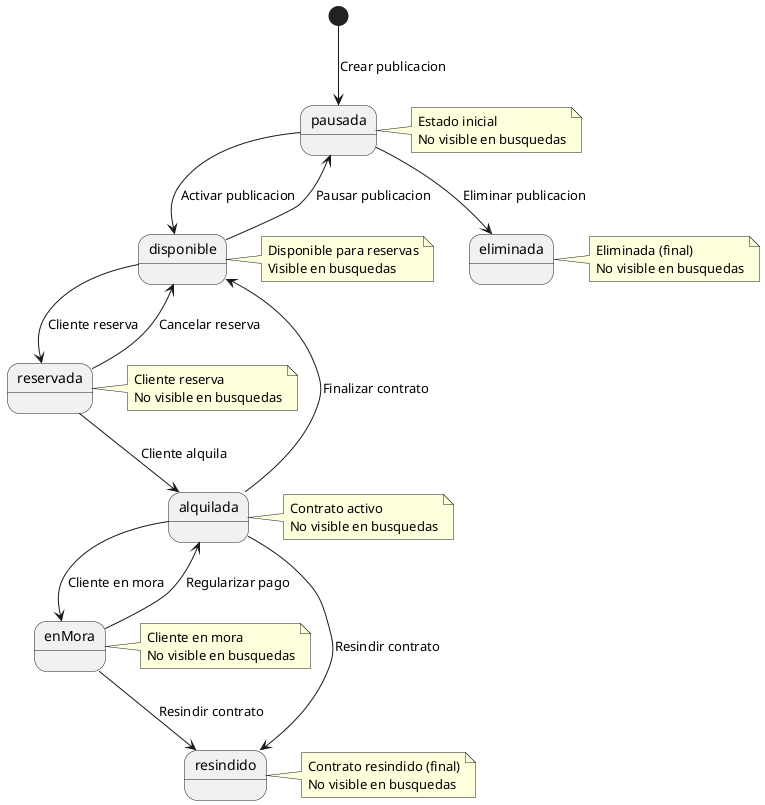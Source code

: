 @startuml

[*] --> pausada : Crear publicacion

pausada --> disponible : Activar publicacion
pausada --> eliminada : Eliminar publicacion

disponible --> reservada : Cliente reserva
disponible --> pausada : Pausar publicacion

reservada --> alquilada : Cliente alquila
reservada --> disponible : Cancelar reserva

alquilada --> disponible : Finalizar contrato
alquilada --> enMora : Cliente en mora
alquilada --> resindido : Resindir contrato

enMora --> alquilada : Regularizar pago
enMora --> resindido : Resindir contrato

note right of pausada : Estado inicial\nNo visible en busquedas
note right of disponible : Disponible para reservas\nVisible en busquedas
note right of reservada : Cliente reserva\nNo visible en busquedas
note right of alquilada : Contrato activo\nNo visible en busquedas
note right of enMora : Cliente en mora\nNo visible en busquedas
note right of eliminada : Eliminada (final)\nNo visible en busquedas
note right of resindido : Contrato resindido (final)\nNo visible en busquedas

@enduml